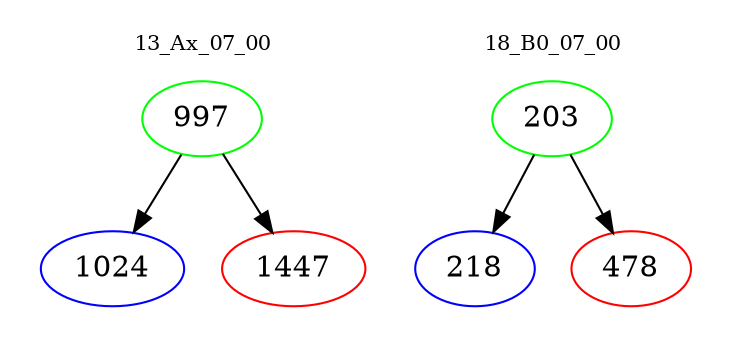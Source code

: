 digraph{
subgraph cluster_0 {
color = white
label = "13_Ax_07_00";
fontsize=10;
T0_997 [label="997", color="green"]
T0_997 -> T0_1024 [color="black"]
T0_1024 [label="1024", color="blue"]
T0_997 -> T0_1447 [color="black"]
T0_1447 [label="1447", color="red"]
}
subgraph cluster_1 {
color = white
label = "18_B0_07_00";
fontsize=10;
T1_203 [label="203", color="green"]
T1_203 -> T1_218 [color="black"]
T1_218 [label="218", color="blue"]
T1_203 -> T1_478 [color="black"]
T1_478 [label="478", color="red"]
}
}
